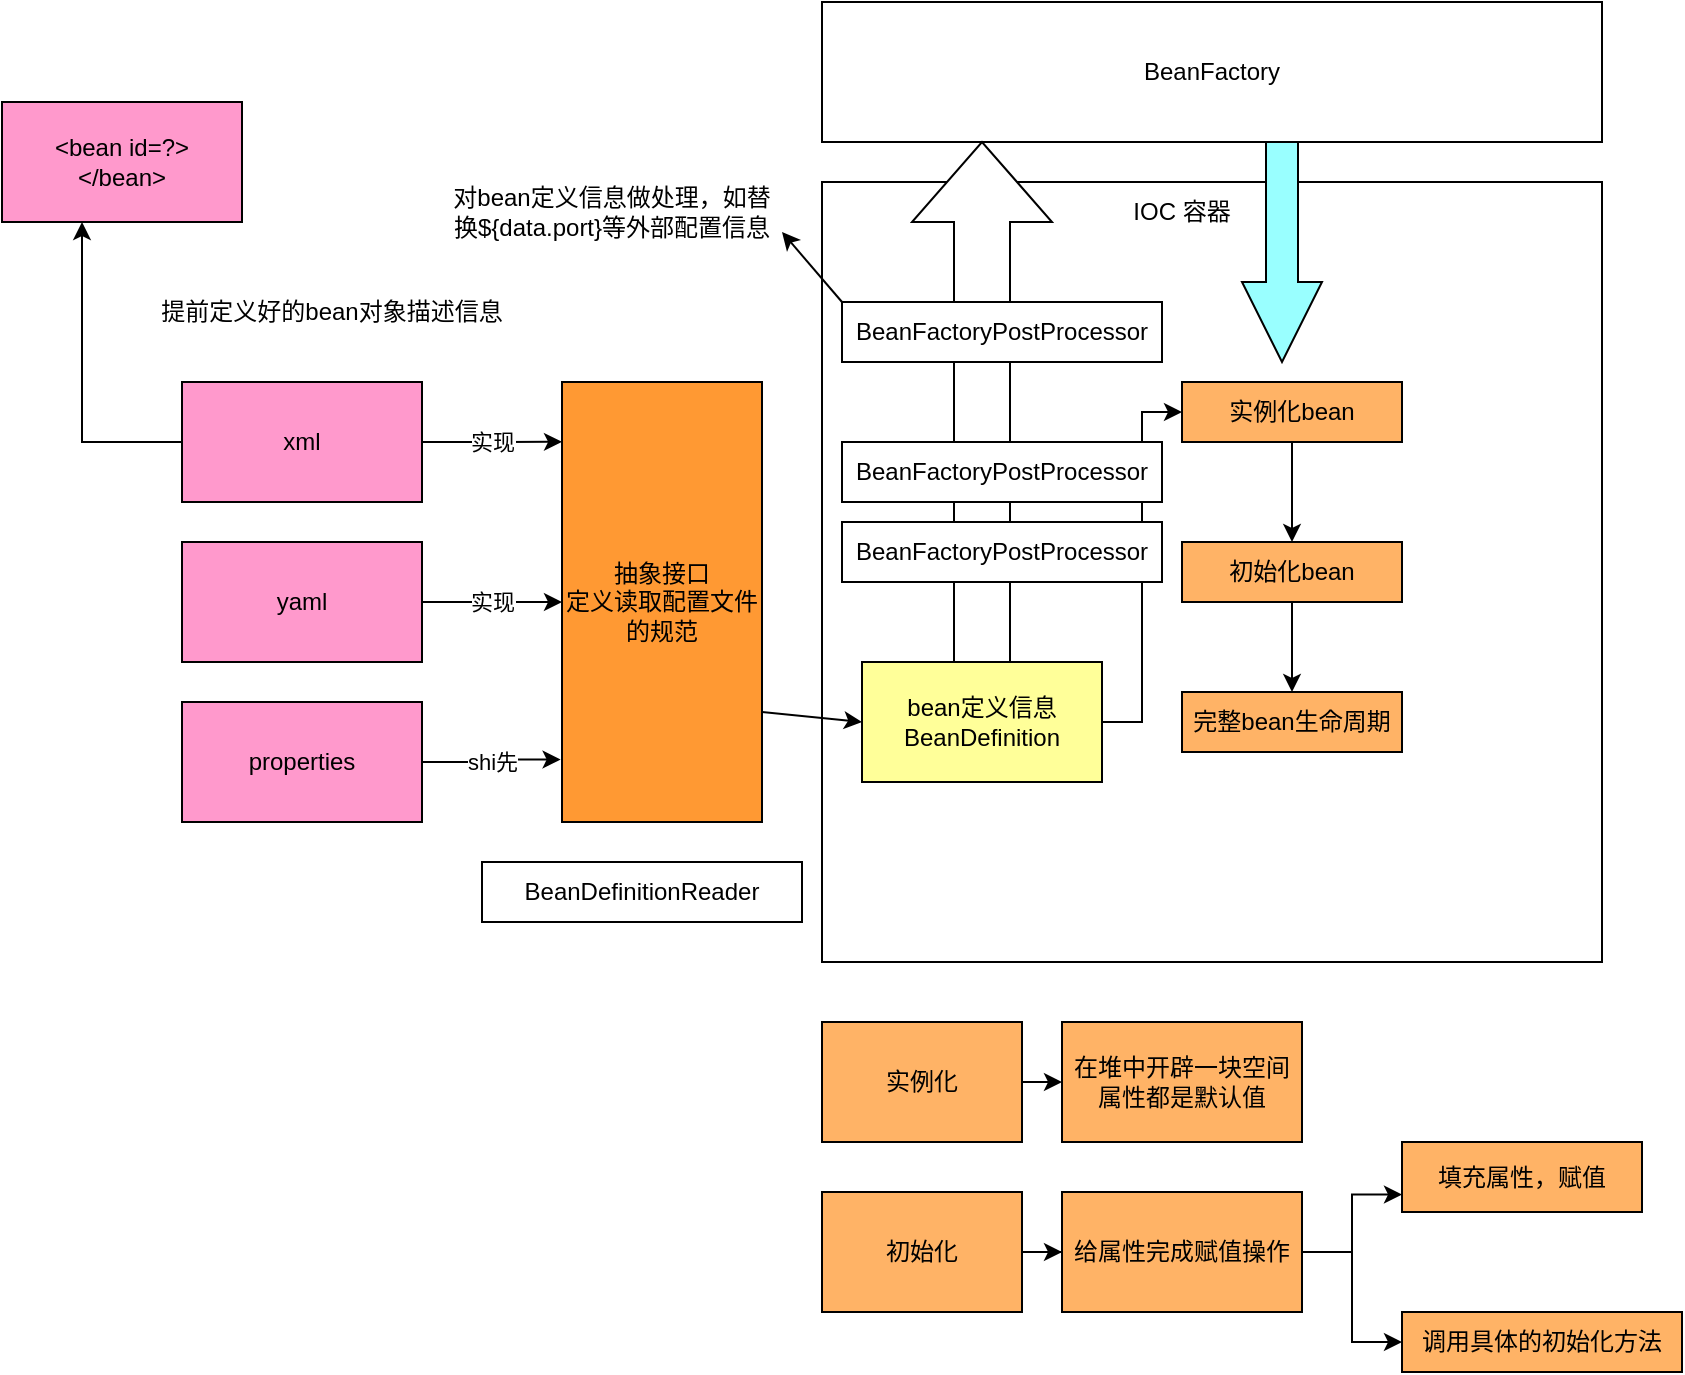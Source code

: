 <mxfile version="14.5.1" type="device"><diagram id="jVG4FI6CyVoEJXxnpDnR" name="第 1 页"><mxGraphModel dx="2052" dy="1801" grid="1" gridSize="10" guides="1" tooltips="1" connect="1" arrows="1" fold="1" page="1" pageScale="1" pageWidth="827" pageHeight="1169" math="0" shadow="0"><root><mxCell id="0"/><mxCell id="1" parent="0"/><mxCell id="b7j7OrtCiSK7PIF78XKf-10" value="" style="rounded=0;whiteSpace=wrap;html=1;" vertex="1" parent="1"><mxGeometry x="-60" y="-180" width="390" height="390" as="geometry"/></mxCell><mxCell id="b7j7OrtCiSK7PIF78XKf-6" value="实现" style="edgeStyle=orthogonalEdgeStyle;rounded=0;orthogonalLoop=1;jettySize=auto;html=1;exitX=1;exitY=0.5;exitDx=0;exitDy=0;entryX=0;entryY=0.136;entryDx=0;entryDy=0;entryPerimeter=0;" edge="1" parent="1" source="b7j7OrtCiSK7PIF78XKf-1" target="b7j7OrtCiSK7PIF78XKf-5"><mxGeometry relative="1" as="geometry"/></mxCell><mxCell id="b7j7OrtCiSK7PIF78XKf-15" style="edgeStyle=orthogonalEdgeStyle;rounded=0;orthogonalLoop=1;jettySize=auto;html=1;exitX=0;exitY=0.5;exitDx=0;exitDy=0;" edge="1" parent="1" source="b7j7OrtCiSK7PIF78XKf-1" target="b7j7OrtCiSK7PIF78XKf-13"><mxGeometry relative="1" as="geometry"><Array as="points"><mxPoint x="-430" y="-50"/></Array></mxGeometry></mxCell><mxCell id="b7j7OrtCiSK7PIF78XKf-1" value="xml" style="rounded=0;whiteSpace=wrap;html=1;fillColor=#FF99CC;" vertex="1" parent="1"><mxGeometry x="-380" y="-80" width="120" height="60" as="geometry"/></mxCell><mxCell id="b7j7OrtCiSK7PIF78XKf-7" value="实现" style="edgeStyle=orthogonalEdgeStyle;rounded=0;orthogonalLoop=1;jettySize=auto;html=1;exitX=1;exitY=0.5;exitDx=0;exitDy=0;entryX=0;entryY=0.5;entryDx=0;entryDy=0;" edge="1" parent="1" source="b7j7OrtCiSK7PIF78XKf-2" target="b7j7OrtCiSK7PIF78XKf-5"><mxGeometry relative="1" as="geometry"/></mxCell><mxCell id="b7j7OrtCiSK7PIF78XKf-2" value="yaml" style="rounded=0;whiteSpace=wrap;html=1;fillColor=#FF99CC;" vertex="1" parent="1"><mxGeometry x="-380" width="120" height="60" as="geometry"/></mxCell><mxCell id="b7j7OrtCiSK7PIF78XKf-8" value="shi先" style="edgeStyle=orthogonalEdgeStyle;rounded=0;orthogonalLoop=1;jettySize=auto;html=1;exitX=1;exitY=0.5;exitDx=0;exitDy=0;entryX=-0.007;entryY=0.858;entryDx=0;entryDy=0;entryPerimeter=0;" edge="1" parent="1" source="b7j7OrtCiSK7PIF78XKf-4" target="b7j7OrtCiSK7PIF78XKf-5"><mxGeometry relative="1" as="geometry"/></mxCell><mxCell id="b7j7OrtCiSK7PIF78XKf-4" value="properties" style="rounded=0;whiteSpace=wrap;html=1;fillColor=#FF99CC;" vertex="1" parent="1"><mxGeometry x="-380" y="80" width="120" height="60" as="geometry"/></mxCell><mxCell id="b7j7OrtCiSK7PIF78XKf-12" style="rounded=0;orthogonalLoop=1;jettySize=auto;html=1;exitX=1;exitY=0.75;exitDx=0;exitDy=0;entryX=0;entryY=0.5;entryDx=0;entryDy=0;" edge="1" parent="1" source="b7j7OrtCiSK7PIF78XKf-5" target="b7j7OrtCiSK7PIF78XKf-11"><mxGeometry relative="1" as="geometry"/></mxCell><mxCell id="b7j7OrtCiSK7PIF78XKf-5" value="抽象接口&lt;br&gt;定义读取配置文件的规范&lt;br&gt;" style="rounded=0;whiteSpace=wrap;html=1;fillColor=#FF9933;" vertex="1" parent="1"><mxGeometry x="-190" y="-80" width="100" height="220" as="geometry"/></mxCell><mxCell id="b7j7OrtCiSK7PIF78XKf-9" value="BeanDefinitionReader" style="rounded=0;whiteSpace=wrap;html=1;" vertex="1" parent="1"><mxGeometry x="-230" y="160" width="160" height="30" as="geometry"/></mxCell><mxCell id="b7j7OrtCiSK7PIF78XKf-37" style="edgeStyle=orthogonalEdgeStyle;rounded=0;orthogonalLoop=1;jettySize=auto;html=1;exitX=1;exitY=0.5;exitDx=0;exitDy=0;entryX=0;entryY=0.5;entryDx=0;entryDy=0;" edge="1" parent="1" source="b7j7OrtCiSK7PIF78XKf-11" target="b7j7OrtCiSK7PIF78XKf-32"><mxGeometry relative="1" as="geometry"/></mxCell><mxCell id="b7j7OrtCiSK7PIF78XKf-11" value="bean定义信息&lt;br&gt;BeanDefinition" style="rounded=0;whiteSpace=wrap;html=1;fillColor=#FFFF99;" vertex="1" parent="1"><mxGeometry x="-40" y="60" width="120" height="60" as="geometry"/></mxCell><mxCell id="b7j7OrtCiSK7PIF78XKf-13" value="&amp;lt;bean id=?&amp;gt;&lt;br&gt;&amp;lt;/bean&amp;gt;" style="rounded=0;whiteSpace=wrap;html=1;fillColor=#FF99CC;" vertex="1" parent="1"><mxGeometry x="-470" y="-220" width="120" height="60" as="geometry"/></mxCell><mxCell id="b7j7OrtCiSK7PIF78XKf-14" value="提前定义好的bean对象描述信息" style="text;html=1;strokeColor=none;fillColor=none;align=center;verticalAlign=middle;whiteSpace=wrap;rounded=0;" vertex="1" parent="1"><mxGeometry x="-400" y="-120" width="190" height="10" as="geometry"/></mxCell><mxCell id="b7j7OrtCiSK7PIF78XKf-28" style="edgeStyle=orthogonalEdgeStyle;rounded=0;orthogonalLoop=1;jettySize=auto;html=1;exitX=1;exitY=0.5;exitDx=0;exitDy=0;entryX=0;entryY=0.5;entryDx=0;entryDy=0;" edge="1" parent="1" source="b7j7OrtCiSK7PIF78XKf-18" target="b7j7OrtCiSK7PIF78XKf-19"><mxGeometry relative="1" as="geometry"/></mxCell><mxCell id="b7j7OrtCiSK7PIF78XKf-18" value="实例化" style="rounded=0;whiteSpace=wrap;html=1;fillColor=#FFB366;" vertex="1" parent="1"><mxGeometry x="-60" y="240" width="100" height="60" as="geometry"/></mxCell><mxCell id="b7j7OrtCiSK7PIF78XKf-19" value="在堆中开辟一块空间&lt;br&gt;属性都是默认值" style="rounded=0;whiteSpace=wrap;html=1;fillColor=#FFB366;" vertex="1" parent="1"><mxGeometry x="60" y="240" width="120" height="60" as="geometry"/></mxCell><mxCell id="b7j7OrtCiSK7PIF78XKf-30" style="edgeStyle=orthogonalEdgeStyle;rounded=0;orthogonalLoop=1;jettySize=auto;html=1;exitX=1;exitY=0.5;exitDx=0;exitDy=0;" edge="1" parent="1" source="b7j7OrtCiSK7PIF78XKf-20" target="b7j7OrtCiSK7PIF78XKf-22"><mxGeometry relative="1" as="geometry"/></mxCell><mxCell id="b7j7OrtCiSK7PIF78XKf-20" value="初始化&lt;br&gt;" style="rounded=0;whiteSpace=wrap;html=1;fillColor=#FFB366;" vertex="1" parent="1"><mxGeometry x="-60" y="325" width="100" height="60" as="geometry"/></mxCell><mxCell id="b7j7OrtCiSK7PIF78XKf-25" style="edgeStyle=orthogonalEdgeStyle;rounded=0;orthogonalLoop=1;jettySize=auto;html=1;exitX=1;exitY=0.5;exitDx=0;exitDy=0;entryX=0;entryY=0.75;entryDx=0;entryDy=0;" edge="1" parent="1" source="b7j7OrtCiSK7PIF78XKf-22" target="b7j7OrtCiSK7PIF78XKf-23"><mxGeometry relative="1" as="geometry"/></mxCell><mxCell id="b7j7OrtCiSK7PIF78XKf-26" style="edgeStyle=orthogonalEdgeStyle;rounded=0;orthogonalLoop=1;jettySize=auto;html=1;exitX=1;exitY=0.5;exitDx=0;exitDy=0;entryX=0;entryY=0.5;entryDx=0;entryDy=0;" edge="1" parent="1" source="b7j7OrtCiSK7PIF78XKf-22" target="b7j7OrtCiSK7PIF78XKf-24"><mxGeometry relative="1" as="geometry"/></mxCell><mxCell id="b7j7OrtCiSK7PIF78XKf-22" value="给属性完成赋值操作" style="rounded=0;whiteSpace=wrap;html=1;fillColor=#FFB366;" vertex="1" parent="1"><mxGeometry x="60" y="325" width="120" height="60" as="geometry"/></mxCell><mxCell id="b7j7OrtCiSK7PIF78XKf-23" value="填充属性，赋值" style="rounded=0;whiteSpace=wrap;html=1;fillColor=#FFB366;" vertex="1" parent="1"><mxGeometry x="230" y="300" width="120" height="35" as="geometry"/></mxCell><mxCell id="b7j7OrtCiSK7PIF78XKf-24" value="调用具体的初始化方法" style="rounded=0;whiteSpace=wrap;html=1;fillColor=#FFB366;" vertex="1" parent="1"><mxGeometry x="230" y="385" width="140" height="30" as="geometry"/></mxCell><mxCell id="b7j7OrtCiSK7PIF78XKf-35" style="edgeStyle=orthogonalEdgeStyle;rounded=0;orthogonalLoop=1;jettySize=auto;html=1;exitX=0.5;exitY=1;exitDx=0;exitDy=0;entryX=0.5;entryY=0;entryDx=0;entryDy=0;" edge="1" parent="1" source="b7j7OrtCiSK7PIF78XKf-32" target="b7j7OrtCiSK7PIF78XKf-33"><mxGeometry relative="1" as="geometry"/></mxCell><mxCell id="b7j7OrtCiSK7PIF78XKf-32" value="实例化bean" style="rounded=0;whiteSpace=wrap;html=1;fillColor=#FFB366;" vertex="1" parent="1"><mxGeometry x="120" y="-80" width="110" height="30" as="geometry"/></mxCell><mxCell id="b7j7OrtCiSK7PIF78XKf-36" style="edgeStyle=orthogonalEdgeStyle;rounded=0;orthogonalLoop=1;jettySize=auto;html=1;exitX=0.5;exitY=1;exitDx=0;exitDy=0;" edge="1" parent="1" source="b7j7OrtCiSK7PIF78XKf-33" target="b7j7OrtCiSK7PIF78XKf-34"><mxGeometry relative="1" as="geometry"/></mxCell><mxCell id="b7j7OrtCiSK7PIF78XKf-33" value="初始化bean" style="rounded=0;whiteSpace=wrap;html=1;fillColor=#FFB366;" vertex="1" parent="1"><mxGeometry x="120" width="110" height="30" as="geometry"/></mxCell><mxCell id="b7j7OrtCiSK7PIF78XKf-34" value="完整bean生命周期" style="rounded=0;whiteSpace=wrap;html=1;fillColor=#FFB366;" vertex="1" parent="1"><mxGeometry x="120" y="75" width="110" height="30" as="geometry"/></mxCell><mxCell id="b7j7OrtCiSK7PIF78XKf-38" value="IOC 容器" style="text;html=1;strokeColor=none;fillColor=none;align=center;verticalAlign=middle;whiteSpace=wrap;rounded=0;" vertex="1" parent="1"><mxGeometry x="80" y="-170" width="80" height="10" as="geometry"/></mxCell><mxCell id="b7j7OrtCiSK7PIF78XKf-39" value="BeanFactory" style="rounded=0;whiteSpace=wrap;html=1;fillColor=#FFFFFF;" vertex="1" parent="1"><mxGeometry x="-60" y="-270" width="390" height="70" as="geometry"/></mxCell><mxCell id="b7j7OrtCiSK7PIF78XKf-40" value="" style="html=1;shadow=0;dashed=0;align=center;verticalAlign=middle;shape=mxgraph.arrows2.arrow;dy=0.6;dx=40;direction=south;notch=0;fillColor=#99FFFF;" vertex="1" parent="1"><mxGeometry x="150" y="-200" width="40" height="110" as="geometry"/></mxCell><mxCell id="b7j7OrtCiSK7PIF78XKf-42" value="" style="html=1;shadow=0;dashed=0;align=center;verticalAlign=middle;shape=mxgraph.arrows2.arrow;dy=0.6;dx=40;direction=north;notch=0;fillColor=#FFFFFF;" vertex="1" parent="1"><mxGeometry x="-15" y="-200" width="70" height="260" as="geometry"/></mxCell><mxCell id="b7j7OrtCiSK7PIF78XKf-47" style="rounded=0;orthogonalLoop=1;jettySize=auto;html=1;exitX=0;exitY=0;exitDx=0;exitDy=0;entryX=1;entryY=1;entryDx=0;entryDy=0;" edge="1" parent="1" source="b7j7OrtCiSK7PIF78XKf-43" target="b7j7OrtCiSK7PIF78XKf-49"><mxGeometry relative="1" as="geometry"><mxPoint x="-80" y="-130" as="targetPoint"/></mxGeometry></mxCell><mxCell id="b7j7OrtCiSK7PIF78XKf-43" value="BeanFactoryPostProcessor" style="rounded=0;whiteSpace=wrap;html=1;fillColor=#FFFFFF;" vertex="1" parent="1"><mxGeometry x="-50" y="-120" width="160" height="30" as="geometry"/></mxCell><mxCell id="b7j7OrtCiSK7PIF78XKf-44" value="BeanFactoryPostProcessor" style="rounded=0;whiteSpace=wrap;html=1;fillColor=#FFFFFF;" vertex="1" parent="1"><mxGeometry x="-50" y="-50" width="160" height="30" as="geometry"/></mxCell><mxCell id="b7j7OrtCiSK7PIF78XKf-45" value="BeanFactoryPostProcessor" style="rounded=0;whiteSpace=wrap;html=1;fillColor=#FFFFFF;" vertex="1" parent="1"><mxGeometry x="-50" y="-10" width="160" height="30" as="geometry"/></mxCell><mxCell id="b7j7OrtCiSK7PIF78XKf-49" value="对bean定义信息做处理，如替换${data.port}等外部配置信息" style="text;html=1;strokeColor=none;fillColor=none;align=center;verticalAlign=middle;whiteSpace=wrap;rounded=0;" vertex="1" parent="1"><mxGeometry x="-250" y="-175" width="170" height="20" as="geometry"/></mxCell></root></mxGraphModel></diagram></mxfile>